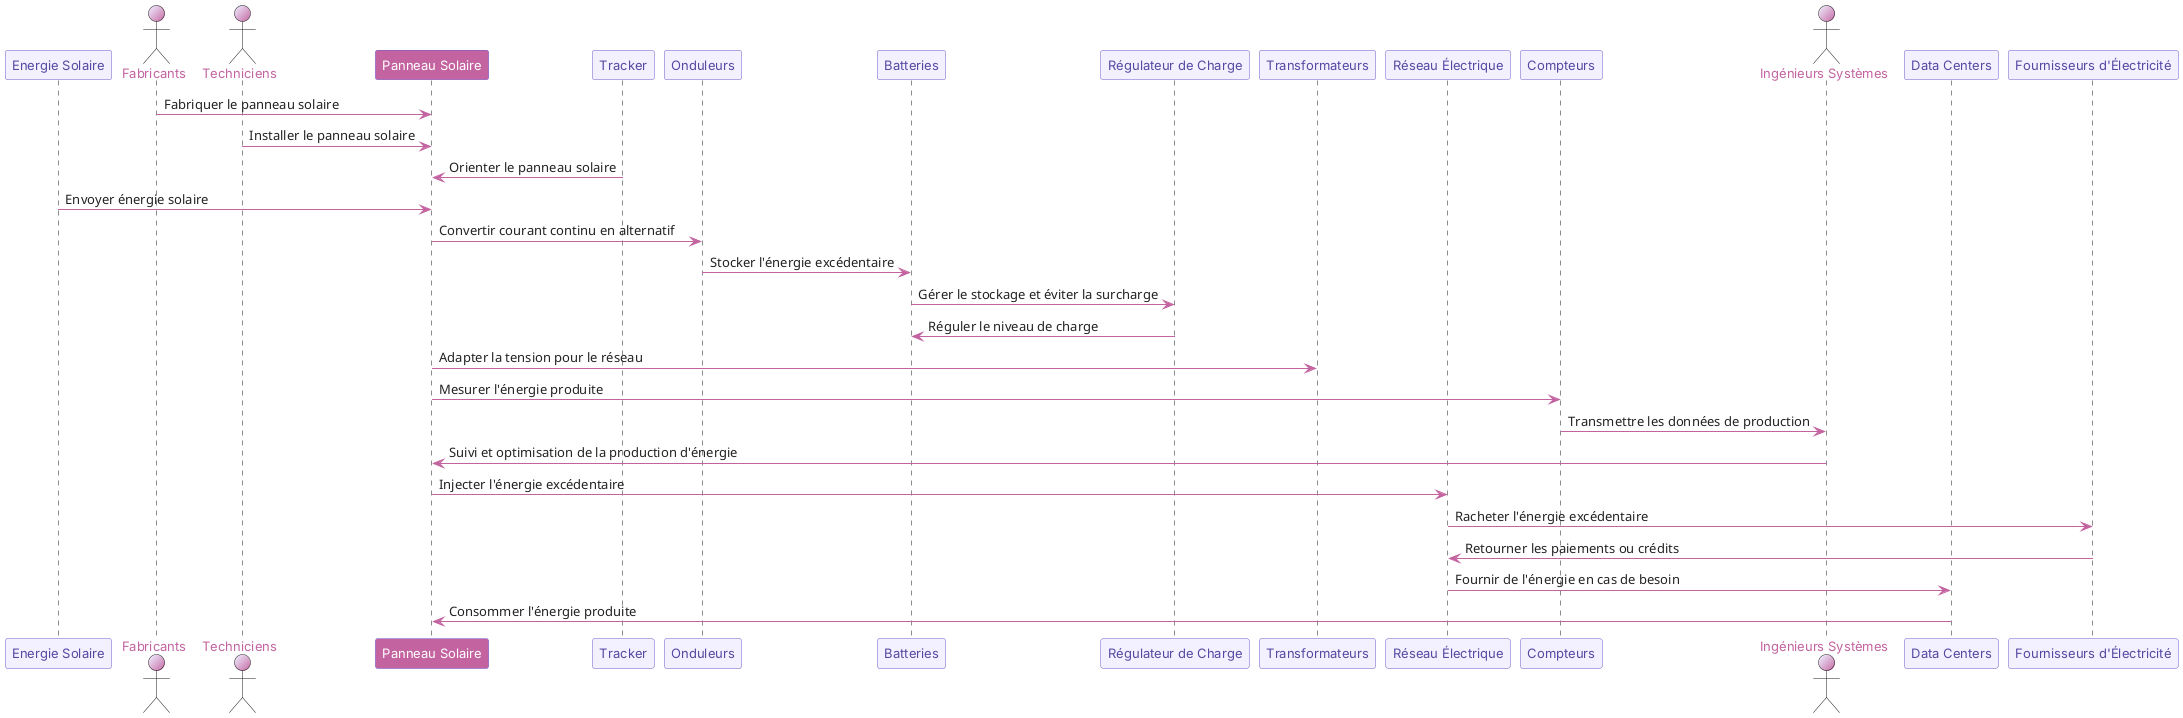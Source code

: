 @startuml

skinparam component {
  FontSize 13
 
  FontName Inter




  ArrowColor #C363A0
  ArrowFontColor #222
}
skinparam actor {
  FontSize 13
 
  FontName Inter

FontColor #C363A0

  BackgroundColor #F0EEFF/C363A0


}
skinparam participant {
  FontSize 13
 
  FontName Inter


FontColor #5448a2
  BorderColor #7359CC

  BackgroundColor #F3F1FF



  ArrowColor #C363A0
  ArrowFontColor #222
participant "Panneau Solaire" FontColor #fff
}
participant "Energie Solaire" as es
actor Fabricants 

actor Techniciens 
participant "<color:#white>Panneau Solaire" as ps  #C363A0/C363A0
participant Tracker 
participant Onduleurs
participant Batteries
participant "Régulateur de Charge" as rc
participant Transformateurs

participant "Réseau Électrique" as re
participant Compteurs 
actor "Ingénieurs Systèmes" as is
participant "Data Centers" as dc
participant "Fournisseurs d'Électricité" as fe

Fabricants -> ps : Fabriquer le panneau solaire
Techniciens -> ps : Installer le panneau solaire
Tracker -> ps : Orienter le panneau solaire
es -> ps : Envoyer énergie solaire
ps -> Onduleurs : Convertir courant continu en alternatif
Onduleurs -> Batteries : Stocker l'énergie excédentaire
Batteries -> rc : Gérer le stockage et éviter la surcharge
rc -> Batteries : Réguler le niveau de charge
ps -> Transformateurs : Adapter la tension pour le réseau
ps -> Compteurs : Mesurer l'énergie produite
Compteurs -> is : Transmettre les données de production
is -> ps : Suivi et optimisation de la production d'énergie
ps -> re :  Injecter l'énergie excédentaire
re -> fe : Racheter l'énergie excédentaire
fe -> re : Retourner les paiements ou crédits

re -> dc : Fournir de l'énergie en cas de besoin
dc -> ps : Consommer l'énergie produite
@enduml
